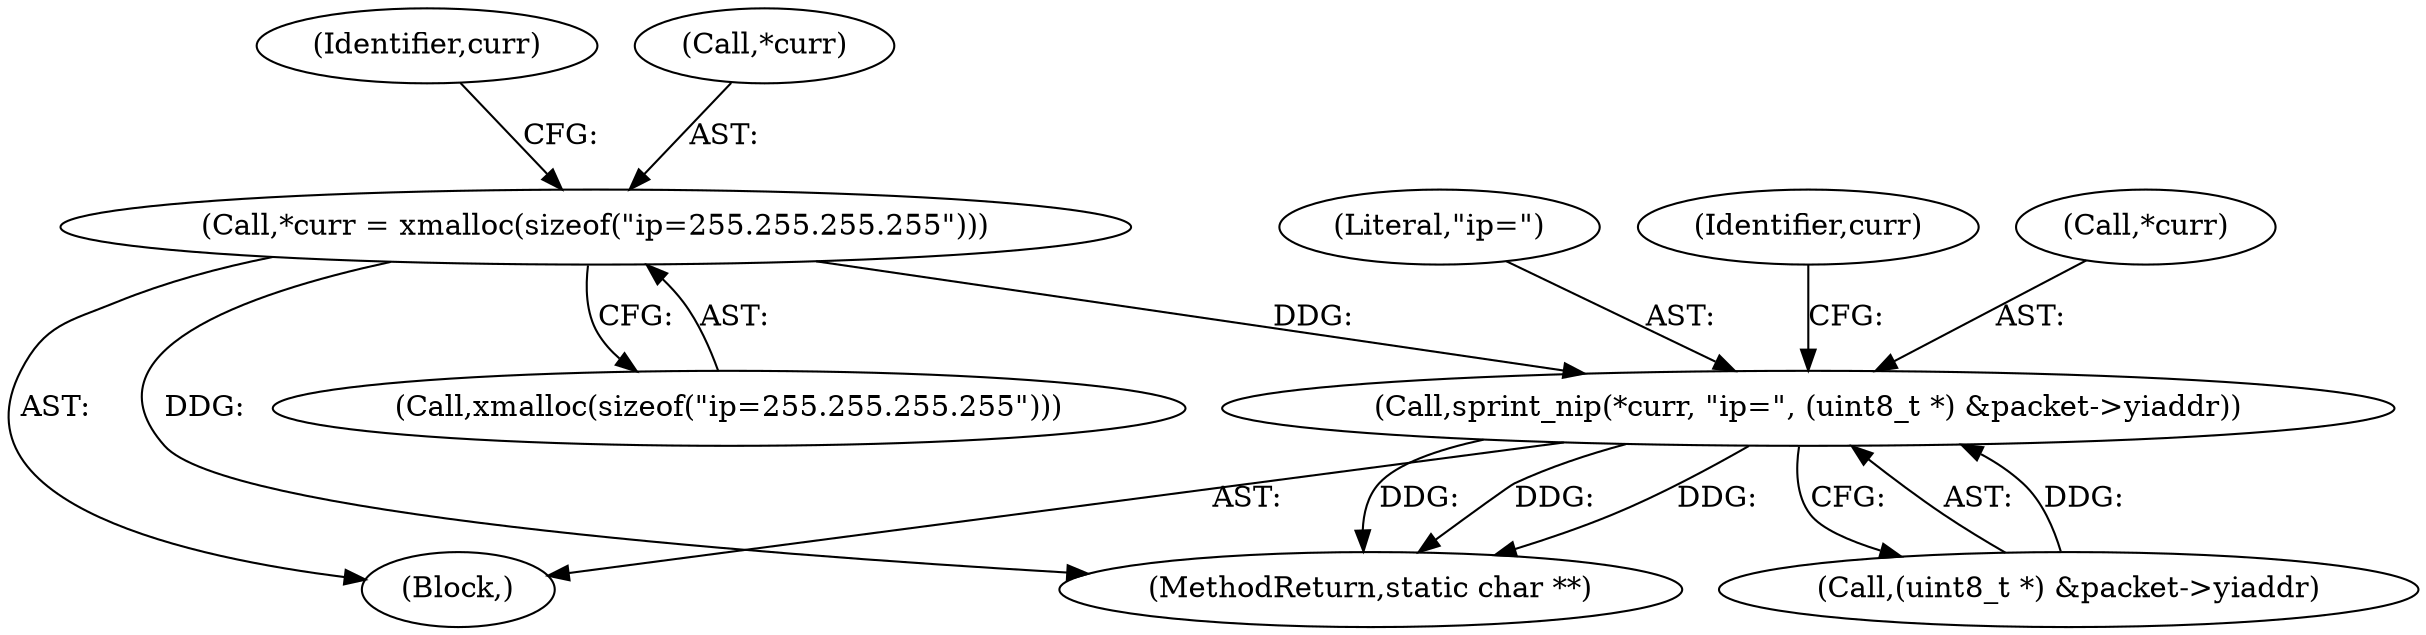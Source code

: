 digraph "0_busybox_74d9f1ba37010face4bd1449df4d60dd84450b06_0@API" {
"1000208" [label="(Call,*curr = xmalloc(sizeof(\"ip=255.255.255.255\")))"];
"1000214" [label="(Call,sprint_nip(*curr, \"ip=\", (uint8_t *) &packet->yiaddr))"];
"1000208" [label="(Call,*curr = xmalloc(sizeof(\"ip=255.255.255.255\")))"];
"1000117" [label="(Block,)"];
"1000470" [label="(MethodReturn,static char **)"];
"1000217" [label="(Literal,\"ip=\")"];
"1000218" [label="(Call,(uint8_t *) &packet->yiaddr)"];
"1000227" [label="(Identifier,curr)"];
"1000214" [label="(Call,sprint_nip(*curr, \"ip=\", (uint8_t *) &packet->yiaddr))"];
"1000216" [label="(Identifier,curr)"];
"1000211" [label="(Call,xmalloc(sizeof(\"ip=255.255.255.255\")))"];
"1000215" [label="(Call,*curr)"];
"1000209" [label="(Call,*curr)"];
"1000208" -> "1000117"  [label="AST: "];
"1000208" -> "1000211"  [label="CFG: "];
"1000209" -> "1000208"  [label="AST: "];
"1000211" -> "1000208"  [label="AST: "];
"1000216" -> "1000208"  [label="CFG: "];
"1000208" -> "1000470"  [label="DDG: "];
"1000208" -> "1000214"  [label="DDG: "];
"1000214" -> "1000117"  [label="AST: "];
"1000214" -> "1000218"  [label="CFG: "];
"1000215" -> "1000214"  [label="AST: "];
"1000217" -> "1000214"  [label="AST: "];
"1000218" -> "1000214"  [label="AST: "];
"1000227" -> "1000214"  [label="CFG: "];
"1000214" -> "1000470"  [label="DDG: "];
"1000214" -> "1000470"  [label="DDG: "];
"1000214" -> "1000470"  [label="DDG: "];
"1000218" -> "1000214"  [label="DDG: "];
}

